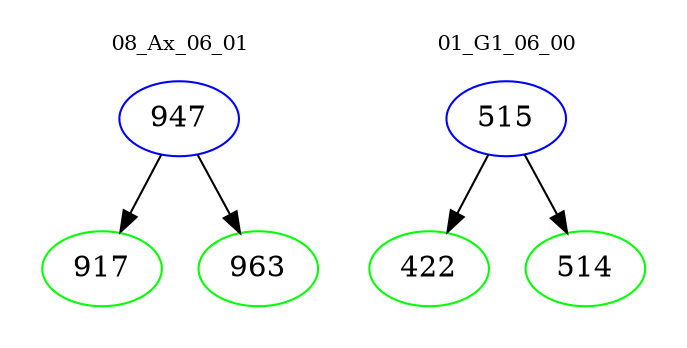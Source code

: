 digraph{
subgraph cluster_0 {
color = white
label = "08_Ax_06_01";
fontsize=10;
T0_947 [label="947", color="blue"]
T0_947 -> T0_917 [color="black"]
T0_917 [label="917", color="green"]
T0_947 -> T0_963 [color="black"]
T0_963 [label="963", color="green"]
}
subgraph cluster_1 {
color = white
label = "01_G1_06_00";
fontsize=10;
T1_515 [label="515", color="blue"]
T1_515 -> T1_422 [color="black"]
T1_422 [label="422", color="green"]
T1_515 -> T1_514 [color="black"]
T1_514 [label="514", color="green"]
}
}
